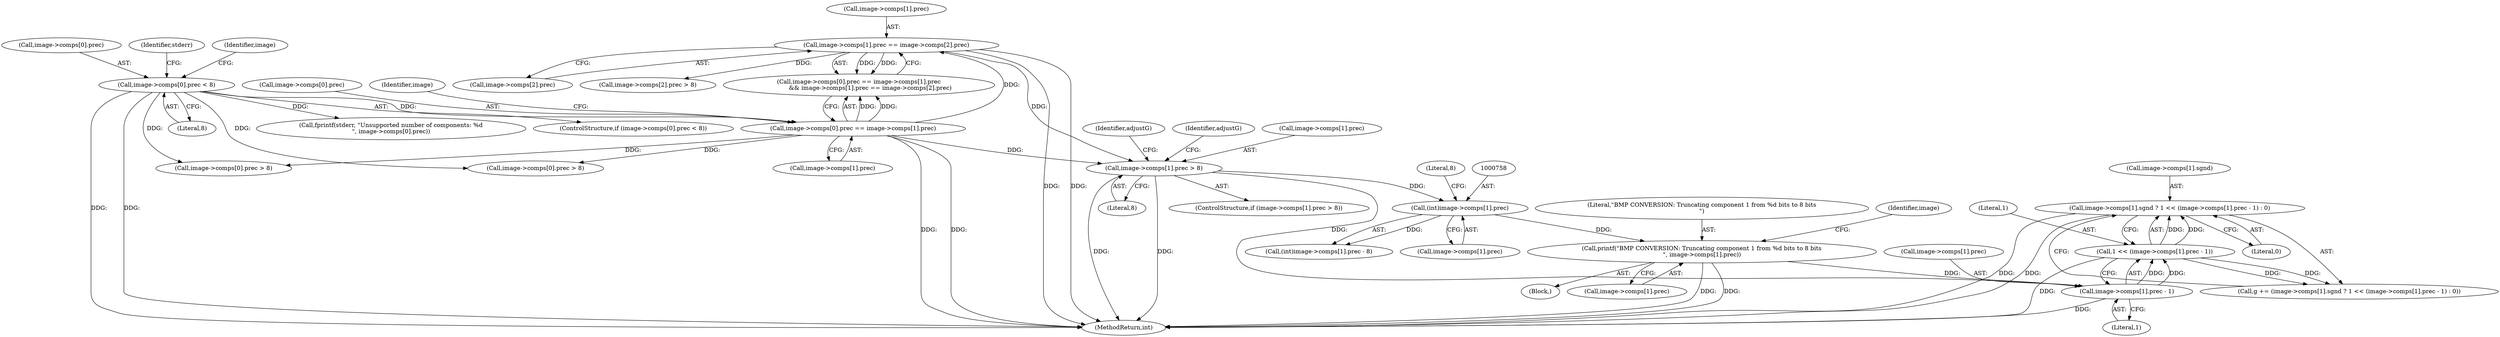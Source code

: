 digraph "0_openjpeg_15f081c89650dccee4aa4ae66f614c3fdb268767_3@pointer" {
"1000944" [label="(Call,image->comps[1].sgnd ? 1 << (image->comps[1].prec - 1) : 0)"];
"1000952" [label="(Call,1 << (image->comps[1].prec - 1))"];
"1000954" [label="(Call,image->comps[1].prec - 1)"];
"1000767" [label="(Call,printf(\"BMP CONVERSION: Truncating component 1 from %d bits to 8 bits\n\", image->comps[1].prec))"];
"1000757" [label="(Call,(int)image->comps[1].prec)"];
"1000744" [label="(Call,image->comps[1].prec > 8)"];
"1000238" [label="(Call,image->comps[1].prec == image->comps[2].prec)"];
"1000223" [label="(Call,image->comps[0].prec == image->comps[1].prec)"];
"1000129" [label="(Call,image->comps[0].prec < 8)"];
"1000963" [label="(Literal,0)"];
"1000759" [label="(Call,image->comps[1].prec)"];
"1000952" [label="(Call,1 << (image->comps[1].prec - 1))"];
"1000768" [label="(Literal,\"BMP CONVERSION: Truncating component 1 from %d bits to 8 bits\n\")"];
"1000752" [label="(Literal,8)"];
"1000757" [label="(Call,(int)image->comps[1].prec)"];
"1000137" [label="(Literal,8)"];
"1000953" [label="(Literal,1)"];
"1000744" [label="(Call,image->comps[1].prec > 8)"];
"1000955" [label="(Call,image->comps[1].prec)"];
"1000224" [label="(Call,image->comps[0].prec)"];
"1000239" [label="(Call,image->comps[1].prec)"];
"1000942" [label="(Call,g += (image->comps[1].sgnd ? 1 << (image->comps[1].prec - 1) : 0))"];
"1000778" [label="(Identifier,adjustG)"];
"1001743" [label="(MethodReturn,int)"];
"1000755" [label="(Identifier,adjustG)"];
"1000246" [label="(Call,image->comps[2].prec)"];
"1000130" [label="(Call,image->comps[0].prec)"];
"1000756" [label="(Call,(int)image->comps[1].prec - 8)"];
"1000745" [label="(Call,image->comps[1].prec)"];
"1000707" [label="(Call,image->comps[0].prec > 8)"];
"1000743" [label="(ControlStructure,if (image->comps[1].prec > 8))"];
"1000944" [label="(Call,image->comps[1].sgnd ? 1 << (image->comps[1].prec - 1) : 0)"];
"1000962" [label="(Literal,1)"];
"1000767" [label="(Call,printf(\"BMP CONVERSION: Truncating component 1 from %d bits to 8 bits\n\", image->comps[1].prec))"];
"1000231" [label="(Call,image->comps[1].prec)"];
"1000781" [label="(Call,image->comps[2].prec > 8)"];
"1000238" [label="(Call,image->comps[1].prec == image->comps[2].prec)"];
"1001560" [label="(Call,image->comps[0].prec > 8)"];
"1000785" [label="(Identifier,image)"];
"1000140" [label="(Identifier,stderr)"];
"1000945" [label="(Call,image->comps[1].sgnd)"];
"1000954" [label="(Call,image->comps[1].prec - 1)"];
"1000222" [label="(Call,image->comps[0].prec == image->comps[1].prec\n            && image->comps[1].prec == image->comps[2].prec)"];
"1000242" [label="(Identifier,image)"];
"1000753" [label="(Block,)"];
"1000139" [label="(Call,fprintf(stderr, \"Unsupported number of components: %d\n\", image->comps[0].prec))"];
"1000129" [label="(Call,image->comps[0].prec < 8)"];
"1000223" [label="(Call,image->comps[0].prec == image->comps[1].prec)"];
"1000155" [label="(Identifier,image)"];
"1000769" [label="(Call,image->comps[1].prec)"];
"1000766" [label="(Literal,8)"];
"1000128" [label="(ControlStructure,if (image->comps[0].prec < 8))"];
"1000944" -> "1000942"  [label="AST: "];
"1000944" -> "1000952"  [label="CFG: "];
"1000944" -> "1000963"  [label="CFG: "];
"1000945" -> "1000944"  [label="AST: "];
"1000952" -> "1000944"  [label="AST: "];
"1000963" -> "1000944"  [label="AST: "];
"1000942" -> "1000944"  [label="CFG: "];
"1000944" -> "1001743"  [label="DDG: "];
"1000944" -> "1001743"  [label="DDG: "];
"1000952" -> "1000944"  [label="DDG: "];
"1000952" -> "1000944"  [label="DDG: "];
"1000952" -> "1000954"  [label="CFG: "];
"1000953" -> "1000952"  [label="AST: "];
"1000954" -> "1000952"  [label="AST: "];
"1000952" -> "1001743"  [label="DDG: "];
"1000952" -> "1000942"  [label="DDG: "];
"1000952" -> "1000942"  [label="DDG: "];
"1000954" -> "1000952"  [label="DDG: "];
"1000954" -> "1000952"  [label="DDG: "];
"1000954" -> "1000962"  [label="CFG: "];
"1000955" -> "1000954"  [label="AST: "];
"1000962" -> "1000954"  [label="AST: "];
"1000954" -> "1001743"  [label="DDG: "];
"1000767" -> "1000954"  [label="DDG: "];
"1000744" -> "1000954"  [label="DDG: "];
"1000767" -> "1000753"  [label="AST: "];
"1000767" -> "1000769"  [label="CFG: "];
"1000768" -> "1000767"  [label="AST: "];
"1000769" -> "1000767"  [label="AST: "];
"1000785" -> "1000767"  [label="CFG: "];
"1000767" -> "1001743"  [label="DDG: "];
"1000767" -> "1001743"  [label="DDG: "];
"1000757" -> "1000767"  [label="DDG: "];
"1000757" -> "1000756"  [label="AST: "];
"1000757" -> "1000759"  [label="CFG: "];
"1000758" -> "1000757"  [label="AST: "];
"1000759" -> "1000757"  [label="AST: "];
"1000766" -> "1000757"  [label="CFG: "];
"1000757" -> "1000756"  [label="DDG: "];
"1000744" -> "1000757"  [label="DDG: "];
"1000744" -> "1000743"  [label="AST: "];
"1000744" -> "1000752"  [label="CFG: "];
"1000745" -> "1000744"  [label="AST: "];
"1000752" -> "1000744"  [label="AST: "];
"1000755" -> "1000744"  [label="CFG: "];
"1000778" -> "1000744"  [label="CFG: "];
"1000744" -> "1001743"  [label="DDG: "];
"1000744" -> "1001743"  [label="DDG: "];
"1000238" -> "1000744"  [label="DDG: "];
"1000223" -> "1000744"  [label="DDG: "];
"1000238" -> "1000222"  [label="AST: "];
"1000238" -> "1000246"  [label="CFG: "];
"1000239" -> "1000238"  [label="AST: "];
"1000246" -> "1000238"  [label="AST: "];
"1000222" -> "1000238"  [label="CFG: "];
"1000238" -> "1001743"  [label="DDG: "];
"1000238" -> "1001743"  [label="DDG: "];
"1000238" -> "1000222"  [label="DDG: "];
"1000238" -> "1000222"  [label="DDG: "];
"1000223" -> "1000238"  [label="DDG: "];
"1000238" -> "1000781"  [label="DDG: "];
"1000223" -> "1000222"  [label="AST: "];
"1000223" -> "1000231"  [label="CFG: "];
"1000224" -> "1000223"  [label="AST: "];
"1000231" -> "1000223"  [label="AST: "];
"1000242" -> "1000223"  [label="CFG: "];
"1000222" -> "1000223"  [label="CFG: "];
"1000223" -> "1001743"  [label="DDG: "];
"1000223" -> "1001743"  [label="DDG: "];
"1000223" -> "1000222"  [label="DDG: "];
"1000223" -> "1000222"  [label="DDG: "];
"1000129" -> "1000223"  [label="DDG: "];
"1000223" -> "1000707"  [label="DDG: "];
"1000223" -> "1001560"  [label="DDG: "];
"1000129" -> "1000128"  [label="AST: "];
"1000129" -> "1000137"  [label="CFG: "];
"1000130" -> "1000129"  [label="AST: "];
"1000137" -> "1000129"  [label="AST: "];
"1000140" -> "1000129"  [label="CFG: "];
"1000155" -> "1000129"  [label="CFG: "];
"1000129" -> "1001743"  [label="DDG: "];
"1000129" -> "1001743"  [label="DDG: "];
"1000129" -> "1000139"  [label="DDG: "];
"1000129" -> "1000707"  [label="DDG: "];
"1000129" -> "1001560"  [label="DDG: "];
}
